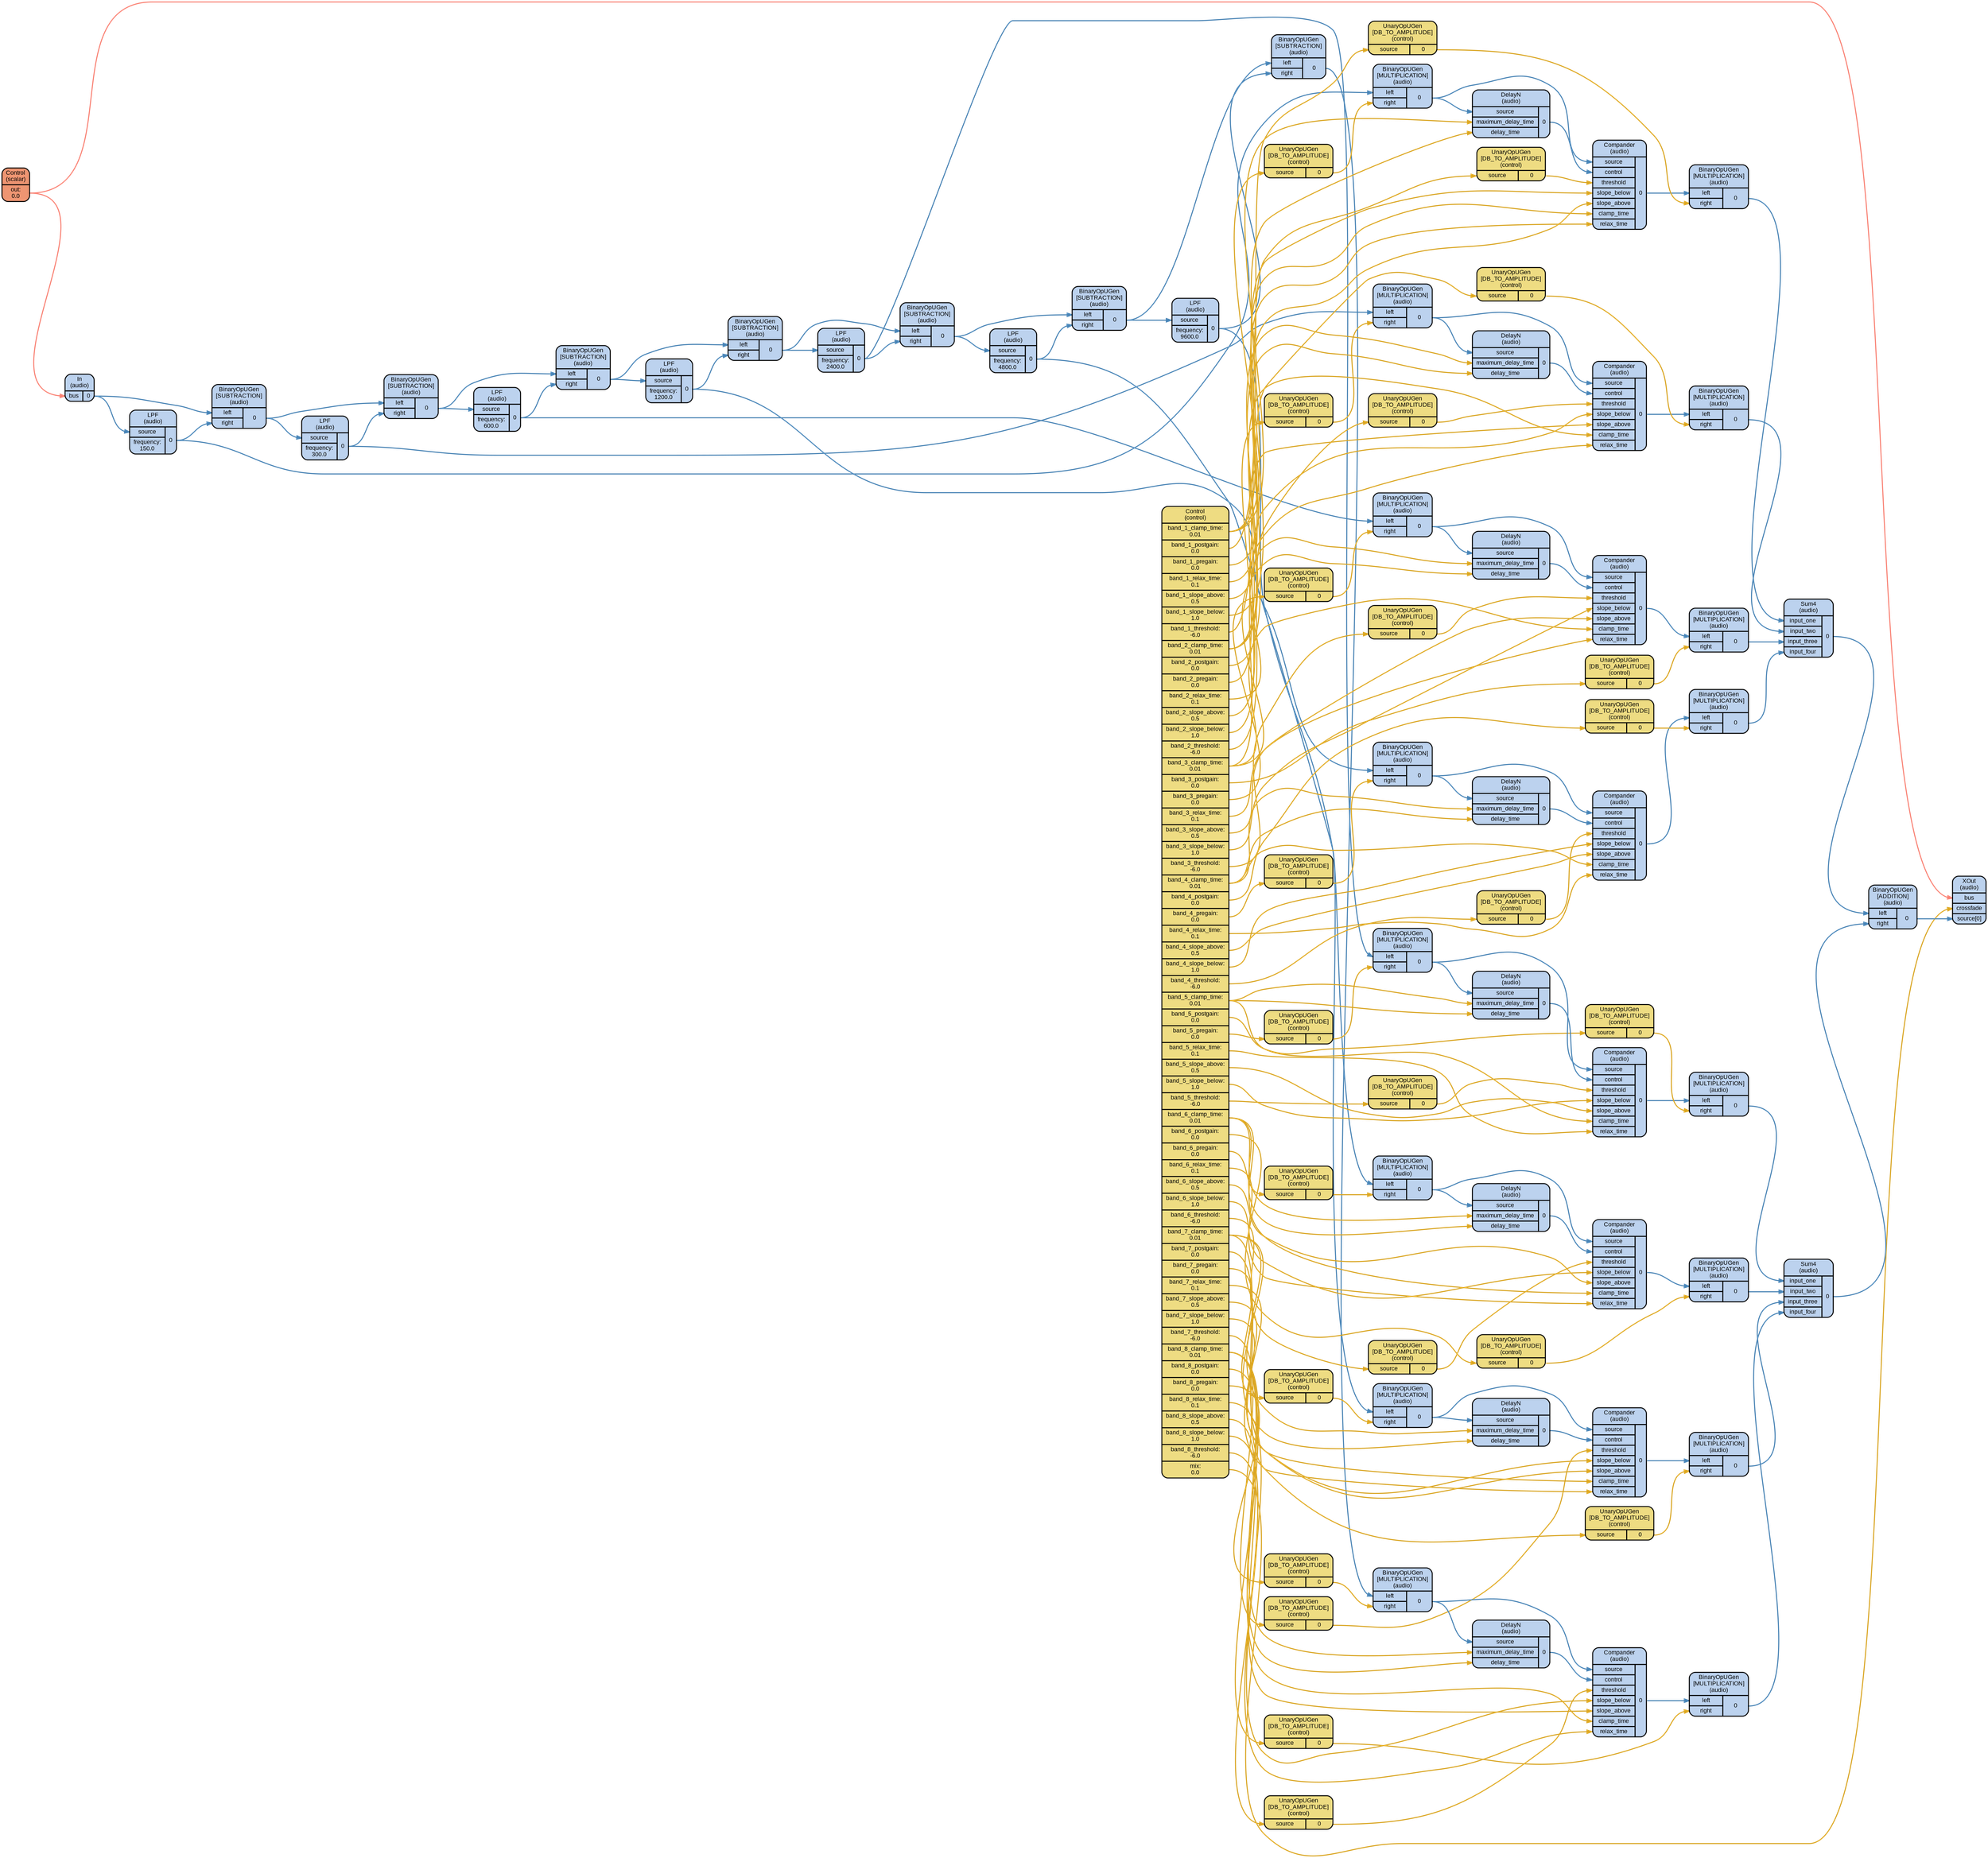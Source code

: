 digraph synthdef_8bccf083ae3aa4bd1de867c84eafda05 {
    graph [bgcolor=transparent,
        color=lightslategrey,
        dpi=72,
        fontname=Arial,
        outputorder=edgesfirst,
        overlap=prism,
        penwidth=2,
        rankdir=LR,
        ranksep=1,
        splines=spline,
        style="dotted, rounded"];
    node [fontname=Arial,
        fontsize=12,
        penwidth=2,
        shape=Mrecord,
        style="filled, rounded"];
    edge [penwidth=2];
    ugen_0 [fillcolor=lightsalmon2,
        label="<f_0> Control\n(scalar) | { { <f_1_0_0> out:\n0.0 } }"];
    ugen_1 [fillcolor=lightsteelblue2,
        label="<f_0> In\n(audio) | { { <f_1_0_0> bus } | { <f_1_1_0> 0 } }"];
    ugen_2 [fillcolor=lightsteelblue2,
        label="<f_0> LPF\n(audio) | { { <f_1_0_0> source | <f_1_0_1> frequency:\n150.0 } | { <f_1_1_0> 0 } }"];
    ugen_3 [fillcolor=lightsteelblue2,
        label="<f_0> BinaryOpUGen\n[SUBTRACTION]\n(audio) | { { <f_1_0_0> left | <f_1_0_1> right } | { <f_1_1_0> 0 } }"];
    ugen_4 [fillcolor=lightsteelblue2,
        label="<f_0> LPF\n(audio) | { { <f_1_0_0> source | <f_1_0_1> frequency:\n300.0 } | { <f_1_1_0> 0 } }"];
    ugen_5 [fillcolor=lightsteelblue2,
        label="<f_0> BinaryOpUGen\n[SUBTRACTION]\n(audio) | { { <f_1_0_0> left | <f_1_0_1> right } | { <f_1_1_0> 0 } }"];
    ugen_6 [fillcolor=lightsteelblue2,
        label="<f_0> LPF\n(audio) | { { <f_1_0_0> source | <f_1_0_1> frequency:\n600.0 } | { <f_1_1_0> 0 } }"];
    ugen_7 [fillcolor=lightsteelblue2,
        label="<f_0> BinaryOpUGen\n[SUBTRACTION]\n(audio) | { { <f_1_0_0> left | <f_1_0_1> right } | { <f_1_1_0> 0 } }"];
    ugen_8 [fillcolor=lightsteelblue2,
        label="<f_0> LPF\n(audio) | { { <f_1_0_0> source | <f_1_0_1> frequency:\n1200.0 } | { <f_1_1_0> 0 } }"];
    ugen_9 [fillcolor=lightsteelblue2,
        label="<f_0> BinaryOpUGen\n[SUBTRACTION]\n(audio) | { { <f_1_0_0> left | <f_1_0_1> right } | { <f_1_1_0> 0 } }"];
    ugen_10 [fillcolor=lightsteelblue2,
        label="<f_0> LPF\n(audio) | { { <f_1_0_0> source | <f_1_0_1> frequency:\n2400.0 } | { <f_1_1_0> 0 } }"];
    ugen_11 [fillcolor=lightsteelblue2,
        label="<f_0> BinaryOpUGen\n[SUBTRACTION]\n(audio) | { { <f_1_0_0> left | <f_1_0_1> right } | { <f_1_1_0> 0 } }"];
    ugen_12 [fillcolor=lightsteelblue2,
        label="<f_0> LPF\n(audio) | { { <f_1_0_0> source | <f_1_0_1> frequency:\n4800.0 } | { <f_1_1_0> 0 } }"];
    ugen_13 [fillcolor=lightsteelblue2,
        label="<f_0> BinaryOpUGen\n[SUBTRACTION]\n(audio) | { { <f_1_0_0> left | <f_1_0_1> right } | { <f_1_1_0> 0 } }"];
    ugen_14 [fillcolor=lightsteelblue2,
        label="<f_0> LPF\n(audio) | { { <f_1_0_0> source | <f_1_0_1> frequency:\n9600.0 } | { <f_1_1_0> 0 } }"];
    ugen_15 [fillcolor=lightsteelblue2,
        label="<f_0> BinaryOpUGen\n[SUBTRACTION]\n(audio) | { { <f_1_0_0> left | <f_1_0_1> right } | { <f_1_1_0> 0 } }"];
    ugen_16 [fillcolor=lightgoldenrod2,
        label="<f_0> Control\n(control) | { { <f_1_0_0> band_1_clamp_time:\n0.01 | <f_1_0_1> band_1_postgain:\n0.0 | <f_1_0_2> band_1_pregain:\n0.0 | <f_1_0_3> band_1_relax_time:\n0.1 | <f_1_0_4> band_1_slope_above:\n0.5 | <f_1_0_5> band_1_slope_below:\n1.0 | <f_1_0_6> band_1_threshold:\n-6.0 | <f_1_0_7> band_2_clamp_time:\n0.01 | <f_1_0_8> band_2_postgain:\n0.0 | <f_1_0_9> band_2_pregain:\n0.0 | <f_1_0_10> band_2_relax_time:\n0.1 | <f_1_0_11> band_2_slope_above:\n0.5 | <f_1_0_12> band_2_slope_below:\n1.0 | <f_1_0_13> band_2_threshold:\n-6.0 | <f_1_0_14> band_3_clamp_time:\n0.01 | <f_1_0_15> band_3_postgain:\n0.0 | <f_1_0_16> band_3_pregain:\n0.0 | <f_1_0_17> band_3_relax_time:\n0.1 | <f_1_0_18> band_3_slope_above:\n0.5 | <f_1_0_19> band_3_slope_below:\n1.0 | <f_1_0_20> band_3_threshold:\n-6.0 | <f_1_0_21> band_4_clamp_time:\n0.01 | <f_1_0_22> band_4_postgain:\n0.0 | <f_1_0_23> band_4_pregain:\n0.0 | <f_1_0_24> band_4_relax_time:\n0.1 | <f_1_0_25> band_4_slope_above:\n0.5 | <f_1_0_26> band_4_slope_below:\n1.0 | <f_1_0_27> band_4_threshold:\n-6.0 | <f_1_0_28> band_5_clamp_time:\n0.01 | <f_1_0_29> band_5_postgain:\n0.0 | <f_1_0_30> band_5_pregain:\n0.0 | <f_1_0_31> band_5_relax_time:\n0.1 | <f_1_0_32> band_5_slope_above:\n0.5 | <f_1_0_33> band_5_slope_below:\n1.0 | <f_1_0_34> band_5_threshold:\n-6.0 | <f_1_0_35> band_6_clamp_time:\n0.01 | <f_1_0_36> band_6_postgain:\n0.0 | <f_1_0_37> band_6_pregain:\n0.0 | <f_1_0_38> band_6_relax_time:\n0.1 | <f_1_0_39> band_6_slope_above:\n0.5 | <f_1_0_40> band_6_slope_below:\n1.0 | <f_1_0_41> band_6_threshold:\n-6.0 | <f_1_0_42> band_7_clamp_time:\n0.01 | <f_1_0_43> band_7_postgain:\n0.0 | <f_1_0_44> band_7_pregain:\n0.0 | <f_1_0_45> band_7_relax_time:\n0.1 | <f_1_0_46> band_7_slope_above:\n0.5 | <f_1_0_47> band_7_slope_below:\n1.0 | <f_1_0_48> band_7_threshold:\n-6.0 | <f_1_0_49> band_8_clamp_time:\n0.01 | <f_1_0_50> band_8_postgain:\n0.0 | <f_1_0_51> band_8_pregain:\n0.0 | <f_1_0_52> band_8_relax_time:\n0.1 | <f_1_0_53> band_8_slope_above:\n0.5 | <f_1_0_54> band_8_slope_below:\n1.0 | <f_1_0_55> band_8_threshold:\n-6.0 | <f_1_0_56> mix:\n0.0 } }"];
    ugen_17 [fillcolor=lightgoldenrod2,
        label="<f_0> UnaryOpUGen\n[DB_TO_AMPLITUDE]\n(control) | { { <f_1_0_0> source } | { <f_1_1_0> 0 } }"];
    ugen_18 [fillcolor=lightsteelblue2,
        label="<f_0> BinaryOpUGen\n[MULTIPLICATION]\n(audio) | { { <f_1_0_0> left | <f_1_0_1> right } | { <f_1_1_0> 0 } }"];
    ugen_19 [fillcolor=lightsteelblue2,
        label="<f_0> DelayN\n(audio) | { { <f_1_0_0> source | <f_1_0_1> maximum_delay_time | <f_1_0_2> delay_time } | { <f_1_1_0> 0 } }"];
    ugen_20 [fillcolor=lightgoldenrod2,
        label="<f_0> UnaryOpUGen\n[DB_TO_AMPLITUDE]\n(control) | { { <f_1_0_0> source } | { <f_1_1_0> 0 } }"];
    ugen_21 [fillcolor=lightsteelblue2,
        label="<f_0> Compander\n(audio) | { { <f_1_0_0> source | <f_1_0_1> control | <f_1_0_2> threshold | <f_1_0_3> slope_below | <f_1_0_4> slope_above | <f_1_0_5> clamp_time | <f_1_0_6> relax_time } | { <f_1_1_0> 0 } }"];
    ugen_22 [fillcolor=lightgoldenrod2,
        label="<f_0> UnaryOpUGen\n[DB_TO_AMPLITUDE]\n(control) | { { <f_1_0_0> source } | { <f_1_1_0> 0 } }"];
    ugen_23 [fillcolor=lightsteelblue2,
        label="<f_0> BinaryOpUGen\n[MULTIPLICATION]\n(audio) | { { <f_1_0_0> left | <f_1_0_1> right } | { <f_1_1_0> 0 } }"];
    ugen_24 [fillcolor=lightgoldenrod2,
        label="<f_0> UnaryOpUGen\n[DB_TO_AMPLITUDE]\n(control) | { { <f_1_0_0> source } | { <f_1_1_0> 0 } }"];
    ugen_25 [fillcolor=lightsteelblue2,
        label="<f_0> BinaryOpUGen\n[MULTIPLICATION]\n(audio) | { { <f_1_0_0> left | <f_1_0_1> right } | { <f_1_1_0> 0 } }"];
    ugen_26 [fillcolor=lightsteelblue2,
        label="<f_0> DelayN\n(audio) | { { <f_1_0_0> source | <f_1_0_1> maximum_delay_time | <f_1_0_2> delay_time } | { <f_1_1_0> 0 } }"];
    ugen_27 [fillcolor=lightgoldenrod2,
        label="<f_0> UnaryOpUGen\n[DB_TO_AMPLITUDE]\n(control) | { { <f_1_0_0> source } | { <f_1_1_0> 0 } }"];
    ugen_28 [fillcolor=lightsteelblue2,
        label="<f_0> Compander\n(audio) | { { <f_1_0_0> source | <f_1_0_1> control | <f_1_0_2> threshold | <f_1_0_3> slope_below | <f_1_0_4> slope_above | <f_1_0_5> clamp_time | <f_1_0_6> relax_time } | { <f_1_1_0> 0 } }"];
    ugen_29 [fillcolor=lightgoldenrod2,
        label="<f_0> UnaryOpUGen\n[DB_TO_AMPLITUDE]\n(control) | { { <f_1_0_0> source } | { <f_1_1_0> 0 } }"];
    ugen_30 [fillcolor=lightsteelblue2,
        label="<f_0> BinaryOpUGen\n[MULTIPLICATION]\n(audio) | { { <f_1_0_0> left | <f_1_0_1> right } | { <f_1_1_0> 0 } }"];
    ugen_31 [fillcolor=lightgoldenrod2,
        label="<f_0> UnaryOpUGen\n[DB_TO_AMPLITUDE]\n(control) | { { <f_1_0_0> source } | { <f_1_1_0> 0 } }"];
    ugen_32 [fillcolor=lightsteelblue2,
        label="<f_0> BinaryOpUGen\n[MULTIPLICATION]\n(audio) | { { <f_1_0_0> left | <f_1_0_1> right } | { <f_1_1_0> 0 } }"];
    ugen_33 [fillcolor=lightsteelblue2,
        label="<f_0> DelayN\n(audio) | { { <f_1_0_0> source | <f_1_0_1> maximum_delay_time | <f_1_0_2> delay_time } | { <f_1_1_0> 0 } }"];
    ugen_34 [fillcolor=lightgoldenrod2,
        label="<f_0> UnaryOpUGen\n[DB_TO_AMPLITUDE]\n(control) | { { <f_1_0_0> source } | { <f_1_1_0> 0 } }"];
    ugen_35 [fillcolor=lightsteelblue2,
        label="<f_0> Compander\n(audio) | { { <f_1_0_0> source | <f_1_0_1> control | <f_1_0_2> threshold | <f_1_0_3> slope_below | <f_1_0_4> slope_above | <f_1_0_5> clamp_time | <f_1_0_6> relax_time } | { <f_1_1_0> 0 } }"];
    ugen_36 [fillcolor=lightgoldenrod2,
        label="<f_0> UnaryOpUGen\n[DB_TO_AMPLITUDE]\n(control) | { { <f_1_0_0> source } | { <f_1_1_0> 0 } }"];
    ugen_37 [fillcolor=lightsteelblue2,
        label="<f_0> BinaryOpUGen\n[MULTIPLICATION]\n(audio) | { { <f_1_0_0> left | <f_1_0_1> right } | { <f_1_1_0> 0 } }"];
    ugen_38 [fillcolor=lightgoldenrod2,
        label="<f_0> UnaryOpUGen\n[DB_TO_AMPLITUDE]\n(control) | { { <f_1_0_0> source } | { <f_1_1_0> 0 } }"];
    ugen_39 [fillcolor=lightsteelblue2,
        label="<f_0> BinaryOpUGen\n[MULTIPLICATION]\n(audio) | { { <f_1_0_0> left | <f_1_0_1> right } | { <f_1_1_0> 0 } }"];
    ugen_40 [fillcolor=lightsteelblue2,
        label="<f_0> DelayN\n(audio) | { { <f_1_0_0> source | <f_1_0_1> maximum_delay_time | <f_1_0_2> delay_time } | { <f_1_1_0> 0 } }"];
    ugen_41 [fillcolor=lightgoldenrod2,
        label="<f_0> UnaryOpUGen\n[DB_TO_AMPLITUDE]\n(control) | { { <f_1_0_0> source } | { <f_1_1_0> 0 } }"];
    ugen_42 [fillcolor=lightsteelblue2,
        label="<f_0> Compander\n(audio) | { { <f_1_0_0> source | <f_1_0_1> control | <f_1_0_2> threshold | <f_1_0_3> slope_below | <f_1_0_4> slope_above | <f_1_0_5> clamp_time | <f_1_0_6> relax_time } | { <f_1_1_0> 0 } }"];
    ugen_43 [fillcolor=lightgoldenrod2,
        label="<f_0> UnaryOpUGen\n[DB_TO_AMPLITUDE]\n(control) | { { <f_1_0_0> source } | { <f_1_1_0> 0 } }"];
    ugen_44 [fillcolor=lightsteelblue2,
        label="<f_0> BinaryOpUGen\n[MULTIPLICATION]\n(audio) | { { <f_1_0_0> left | <f_1_0_1> right } | { <f_1_1_0> 0 } }"];
    ugen_45 [fillcolor=lightsteelblue2,
        label="<f_0> Sum4\n(audio) | { { <f_1_0_0> input_one | <f_1_0_1> input_two | <f_1_0_2> input_three | <f_1_0_3> input_four } | { <f_1_1_0> 0 } }"];
    ugen_46 [fillcolor=lightgoldenrod2,
        label="<f_0> UnaryOpUGen\n[DB_TO_AMPLITUDE]\n(control) | { { <f_1_0_0> source } | { <f_1_1_0> 0 } }"];
    ugen_47 [fillcolor=lightsteelblue2,
        label="<f_0> BinaryOpUGen\n[MULTIPLICATION]\n(audio) | { { <f_1_0_0> left | <f_1_0_1> right } | { <f_1_1_0> 0 } }"];
    ugen_48 [fillcolor=lightsteelblue2,
        label="<f_0> DelayN\n(audio) | { { <f_1_0_0> source | <f_1_0_1> maximum_delay_time | <f_1_0_2> delay_time } | { <f_1_1_0> 0 } }"];
    ugen_49 [fillcolor=lightgoldenrod2,
        label="<f_0> UnaryOpUGen\n[DB_TO_AMPLITUDE]\n(control) | { { <f_1_0_0> source } | { <f_1_1_0> 0 } }"];
    ugen_50 [fillcolor=lightsteelblue2,
        label="<f_0> Compander\n(audio) | { { <f_1_0_0> source | <f_1_0_1> control | <f_1_0_2> threshold | <f_1_0_3> slope_below | <f_1_0_4> slope_above | <f_1_0_5> clamp_time | <f_1_0_6> relax_time } | { <f_1_1_0> 0 } }"];
    ugen_51 [fillcolor=lightgoldenrod2,
        label="<f_0> UnaryOpUGen\n[DB_TO_AMPLITUDE]\n(control) | { { <f_1_0_0> source } | { <f_1_1_0> 0 } }"];
    ugen_52 [fillcolor=lightsteelblue2,
        label="<f_0> BinaryOpUGen\n[MULTIPLICATION]\n(audio) | { { <f_1_0_0> left | <f_1_0_1> right } | { <f_1_1_0> 0 } }"];
    ugen_53 [fillcolor=lightgoldenrod2,
        label="<f_0> UnaryOpUGen\n[DB_TO_AMPLITUDE]\n(control) | { { <f_1_0_0> source } | { <f_1_1_0> 0 } }"];
    ugen_54 [fillcolor=lightsteelblue2,
        label="<f_0> BinaryOpUGen\n[MULTIPLICATION]\n(audio) | { { <f_1_0_0> left | <f_1_0_1> right } | { <f_1_1_0> 0 } }"];
    ugen_55 [fillcolor=lightsteelblue2,
        label="<f_0> DelayN\n(audio) | { { <f_1_0_0> source | <f_1_0_1> maximum_delay_time | <f_1_0_2> delay_time } | { <f_1_1_0> 0 } }"];
    ugen_56 [fillcolor=lightgoldenrod2,
        label="<f_0> UnaryOpUGen\n[DB_TO_AMPLITUDE]\n(control) | { { <f_1_0_0> source } | { <f_1_1_0> 0 } }"];
    ugen_57 [fillcolor=lightsteelblue2,
        label="<f_0> Compander\n(audio) | { { <f_1_0_0> source | <f_1_0_1> control | <f_1_0_2> threshold | <f_1_0_3> slope_below | <f_1_0_4> slope_above | <f_1_0_5> clamp_time | <f_1_0_6> relax_time } | { <f_1_1_0> 0 } }"];
    ugen_58 [fillcolor=lightgoldenrod2,
        label="<f_0> UnaryOpUGen\n[DB_TO_AMPLITUDE]\n(control) | { { <f_1_0_0> source } | { <f_1_1_0> 0 } }"];
    ugen_59 [fillcolor=lightsteelblue2,
        label="<f_0> BinaryOpUGen\n[MULTIPLICATION]\n(audio) | { { <f_1_0_0> left | <f_1_0_1> right } | { <f_1_1_0> 0 } }"];
    ugen_60 [fillcolor=lightgoldenrod2,
        label="<f_0> UnaryOpUGen\n[DB_TO_AMPLITUDE]\n(control) | { { <f_1_0_0> source } | { <f_1_1_0> 0 } }"];
    ugen_61 [fillcolor=lightsteelblue2,
        label="<f_0> BinaryOpUGen\n[MULTIPLICATION]\n(audio) | { { <f_1_0_0> left | <f_1_0_1> right } | { <f_1_1_0> 0 } }"];
    ugen_62 [fillcolor=lightsteelblue2,
        label="<f_0> DelayN\n(audio) | { { <f_1_0_0> source | <f_1_0_1> maximum_delay_time | <f_1_0_2> delay_time } | { <f_1_1_0> 0 } }"];
    ugen_63 [fillcolor=lightgoldenrod2,
        label="<f_0> UnaryOpUGen\n[DB_TO_AMPLITUDE]\n(control) | { { <f_1_0_0> source } | { <f_1_1_0> 0 } }"];
    ugen_64 [fillcolor=lightsteelblue2,
        label="<f_0> Compander\n(audio) | { { <f_1_0_0> source | <f_1_0_1> control | <f_1_0_2> threshold | <f_1_0_3> slope_below | <f_1_0_4> slope_above | <f_1_0_5> clamp_time | <f_1_0_6> relax_time } | { <f_1_1_0> 0 } }"];
    ugen_65 [fillcolor=lightgoldenrod2,
        label="<f_0> UnaryOpUGen\n[DB_TO_AMPLITUDE]\n(control) | { { <f_1_0_0> source } | { <f_1_1_0> 0 } }"];
    ugen_66 [fillcolor=lightsteelblue2,
        label="<f_0> BinaryOpUGen\n[MULTIPLICATION]\n(audio) | { { <f_1_0_0> left | <f_1_0_1> right } | { <f_1_1_0> 0 } }"];
    ugen_67 [fillcolor=lightgoldenrod2,
        label="<f_0> UnaryOpUGen\n[DB_TO_AMPLITUDE]\n(control) | { { <f_1_0_0> source } | { <f_1_1_0> 0 } }"];
    ugen_68 [fillcolor=lightsteelblue2,
        label="<f_0> BinaryOpUGen\n[MULTIPLICATION]\n(audio) | { { <f_1_0_0> left | <f_1_0_1> right } | { <f_1_1_0> 0 } }"];
    ugen_69 [fillcolor=lightsteelblue2,
        label="<f_0> DelayN\n(audio) | { { <f_1_0_0> source | <f_1_0_1> maximum_delay_time | <f_1_0_2> delay_time } | { <f_1_1_0> 0 } }"];
    ugen_70 [fillcolor=lightgoldenrod2,
        label="<f_0> UnaryOpUGen\n[DB_TO_AMPLITUDE]\n(control) | { { <f_1_0_0> source } | { <f_1_1_0> 0 } }"];
    ugen_71 [fillcolor=lightsteelblue2,
        label="<f_0> Compander\n(audio) | { { <f_1_0_0> source | <f_1_0_1> control | <f_1_0_2> threshold | <f_1_0_3> slope_below | <f_1_0_4> slope_above | <f_1_0_5> clamp_time | <f_1_0_6> relax_time } | { <f_1_1_0> 0 } }"];
    ugen_72 [fillcolor=lightgoldenrod2,
        label="<f_0> UnaryOpUGen\n[DB_TO_AMPLITUDE]\n(control) | { { <f_1_0_0> source } | { <f_1_1_0> 0 } }"];
    ugen_73 [fillcolor=lightsteelblue2,
        label="<f_0> BinaryOpUGen\n[MULTIPLICATION]\n(audio) | { { <f_1_0_0> left | <f_1_0_1> right } | { <f_1_1_0> 0 } }"];
    ugen_74 [fillcolor=lightsteelblue2,
        label="<f_0> Sum4\n(audio) | { { <f_1_0_0> input_one | <f_1_0_1> input_two | <f_1_0_2> input_three | <f_1_0_3> input_four } | { <f_1_1_0> 0 } }"];
    ugen_75 [fillcolor=lightsteelblue2,
        label="<f_0> BinaryOpUGen\n[ADDITION]\n(audio) | { { <f_1_0_0> left | <f_1_0_1> right } | { <f_1_1_0> 0 } }"];
    ugen_76 [fillcolor=lightsteelblue2,
        label="<f_0> XOut\n(audio) | { { <f_1_0_0> bus | <f_1_0_1> crossfade | <f_1_0_2> source[0] } }"];
    ugen_0:f_1_0_0:e -> ugen_1:f_1_0_0:w [color=salmon];
    ugen_0:f_1_0_0:e -> ugen_76:f_1_0_0:w [color=salmon];
    ugen_1:f_1_1_0:e -> ugen_2:f_1_0_0:w [color=steelblue];
    ugen_1:f_1_1_0:e -> ugen_3:f_1_0_0:w [color=steelblue];
    ugen_2:f_1_1_0:e -> ugen_3:f_1_0_1:w [color=steelblue];
    ugen_2:f_1_1_0:e -> ugen_18:f_1_0_0:w [color=steelblue];
    ugen_3:f_1_1_0:e -> ugen_4:f_1_0_0:w [color=steelblue];
    ugen_3:f_1_1_0:e -> ugen_5:f_1_0_0:w [color=steelblue];
    ugen_4:f_1_1_0:e -> ugen_5:f_1_0_1:w [color=steelblue];
    ugen_4:f_1_1_0:e -> ugen_25:f_1_0_0:w [color=steelblue];
    ugen_5:f_1_1_0:e -> ugen_6:f_1_0_0:w [color=steelblue];
    ugen_5:f_1_1_0:e -> ugen_7:f_1_0_0:w [color=steelblue];
    ugen_6:f_1_1_0:e -> ugen_7:f_1_0_1:w [color=steelblue];
    ugen_6:f_1_1_0:e -> ugen_32:f_1_0_0:w [color=steelblue];
    ugen_7:f_1_1_0:e -> ugen_8:f_1_0_0:w [color=steelblue];
    ugen_7:f_1_1_0:e -> ugen_9:f_1_0_0:w [color=steelblue];
    ugen_8:f_1_1_0:e -> ugen_9:f_1_0_1:w [color=steelblue];
    ugen_8:f_1_1_0:e -> ugen_39:f_1_0_0:w [color=steelblue];
    ugen_9:f_1_1_0:e -> ugen_10:f_1_0_0:w [color=steelblue];
    ugen_9:f_1_1_0:e -> ugen_11:f_1_0_0:w [color=steelblue];
    ugen_10:f_1_1_0:e -> ugen_11:f_1_0_1:w [color=steelblue];
    ugen_10:f_1_1_0:e -> ugen_47:f_1_0_0:w [color=steelblue];
    ugen_11:f_1_1_0:e -> ugen_12:f_1_0_0:w [color=steelblue];
    ugen_11:f_1_1_0:e -> ugen_13:f_1_0_0:w [color=steelblue];
    ugen_12:f_1_1_0:e -> ugen_13:f_1_0_1:w [color=steelblue];
    ugen_12:f_1_1_0:e -> ugen_54:f_1_0_0:w [color=steelblue];
    ugen_13:f_1_1_0:e -> ugen_14:f_1_0_0:w [color=steelblue];
    ugen_13:f_1_1_0:e -> ugen_15:f_1_0_0:w [color=steelblue];
    ugen_14:f_1_1_0:e -> ugen_15:f_1_0_1:w [color=steelblue];
    ugen_14:f_1_1_0:e -> ugen_61:f_1_0_0:w [color=steelblue];
    ugen_15:f_1_1_0:e -> ugen_68:f_1_0_0:w [color=steelblue];
    ugen_16:f_1_0_0:e -> ugen_19:f_1_0_1:w [color=goldenrod];
    ugen_16:f_1_0_0:e -> ugen_19:f_1_0_2:w [color=goldenrod];
    ugen_16:f_1_0_0:e -> ugen_21:f_1_0_5:w [color=goldenrod];
    ugen_16:f_1_0_1:e -> ugen_22:f_1_0_0:w [color=goldenrod];
    ugen_16:f_1_0_2:e -> ugen_17:f_1_0_0:w [color=goldenrod];
    ugen_16:f_1_0_3:e -> ugen_21:f_1_0_6:w [color=goldenrod];
    ugen_16:f_1_0_4:e -> ugen_21:f_1_0_4:w [color=goldenrod];
    ugen_16:f_1_0_5:e -> ugen_21:f_1_0_3:w [color=goldenrod];
    ugen_16:f_1_0_6:e -> ugen_20:f_1_0_0:w [color=goldenrod];
    ugen_16:f_1_0_7:e -> ugen_26:f_1_0_1:w [color=goldenrod];
    ugen_16:f_1_0_7:e -> ugen_26:f_1_0_2:w [color=goldenrod];
    ugen_16:f_1_0_7:e -> ugen_28:f_1_0_5:w [color=goldenrod];
    ugen_16:f_1_0_8:e -> ugen_29:f_1_0_0:w [color=goldenrod];
    ugen_16:f_1_0_9:e -> ugen_24:f_1_0_0:w [color=goldenrod];
    ugen_16:f_1_0_10:e -> ugen_28:f_1_0_6:w [color=goldenrod];
    ugen_16:f_1_0_11:e -> ugen_28:f_1_0_4:w [color=goldenrod];
    ugen_16:f_1_0_12:e -> ugen_28:f_1_0_3:w [color=goldenrod];
    ugen_16:f_1_0_13:e -> ugen_27:f_1_0_0:w [color=goldenrod];
    ugen_16:f_1_0_14:e -> ugen_33:f_1_0_1:w [color=goldenrod];
    ugen_16:f_1_0_14:e -> ugen_33:f_1_0_2:w [color=goldenrod];
    ugen_16:f_1_0_14:e -> ugen_35:f_1_0_5:w [color=goldenrod];
    ugen_16:f_1_0_15:e -> ugen_36:f_1_0_0:w [color=goldenrod];
    ugen_16:f_1_0_16:e -> ugen_31:f_1_0_0:w [color=goldenrod];
    ugen_16:f_1_0_17:e -> ugen_35:f_1_0_6:w [color=goldenrod];
    ugen_16:f_1_0_18:e -> ugen_35:f_1_0_4:w [color=goldenrod];
    ugen_16:f_1_0_19:e -> ugen_35:f_1_0_3:w [color=goldenrod];
    ugen_16:f_1_0_20:e -> ugen_34:f_1_0_0:w [color=goldenrod];
    ugen_16:f_1_0_21:e -> ugen_40:f_1_0_1:w [color=goldenrod];
    ugen_16:f_1_0_21:e -> ugen_40:f_1_0_2:w [color=goldenrod];
    ugen_16:f_1_0_21:e -> ugen_42:f_1_0_5:w [color=goldenrod];
    ugen_16:f_1_0_22:e -> ugen_43:f_1_0_0:w [color=goldenrod];
    ugen_16:f_1_0_23:e -> ugen_38:f_1_0_0:w [color=goldenrod];
    ugen_16:f_1_0_24:e -> ugen_42:f_1_0_6:w [color=goldenrod];
    ugen_16:f_1_0_25:e -> ugen_42:f_1_0_4:w [color=goldenrod];
    ugen_16:f_1_0_26:e -> ugen_42:f_1_0_3:w [color=goldenrod];
    ugen_16:f_1_0_27:e -> ugen_41:f_1_0_0:w [color=goldenrod];
    ugen_16:f_1_0_28:e -> ugen_48:f_1_0_1:w [color=goldenrod];
    ugen_16:f_1_0_28:e -> ugen_48:f_1_0_2:w [color=goldenrod];
    ugen_16:f_1_0_28:e -> ugen_50:f_1_0_5:w [color=goldenrod];
    ugen_16:f_1_0_29:e -> ugen_51:f_1_0_0:w [color=goldenrod];
    ugen_16:f_1_0_30:e -> ugen_46:f_1_0_0:w [color=goldenrod];
    ugen_16:f_1_0_31:e -> ugen_50:f_1_0_6:w [color=goldenrod];
    ugen_16:f_1_0_32:e -> ugen_50:f_1_0_4:w [color=goldenrod];
    ugen_16:f_1_0_33:e -> ugen_50:f_1_0_3:w [color=goldenrod];
    ugen_16:f_1_0_34:e -> ugen_49:f_1_0_0:w [color=goldenrod];
    ugen_16:f_1_0_35:e -> ugen_55:f_1_0_1:w [color=goldenrod];
    ugen_16:f_1_0_35:e -> ugen_55:f_1_0_2:w [color=goldenrod];
    ugen_16:f_1_0_35:e -> ugen_57:f_1_0_5:w [color=goldenrod];
    ugen_16:f_1_0_36:e -> ugen_58:f_1_0_0:w [color=goldenrod];
    ugen_16:f_1_0_37:e -> ugen_53:f_1_0_0:w [color=goldenrod];
    ugen_16:f_1_0_38:e -> ugen_57:f_1_0_6:w [color=goldenrod];
    ugen_16:f_1_0_39:e -> ugen_57:f_1_0_4:w [color=goldenrod];
    ugen_16:f_1_0_40:e -> ugen_57:f_1_0_3:w [color=goldenrod];
    ugen_16:f_1_0_41:e -> ugen_56:f_1_0_0:w [color=goldenrod];
    ugen_16:f_1_0_42:e -> ugen_62:f_1_0_1:w [color=goldenrod];
    ugen_16:f_1_0_42:e -> ugen_62:f_1_0_2:w [color=goldenrod];
    ugen_16:f_1_0_42:e -> ugen_64:f_1_0_5:w [color=goldenrod];
    ugen_16:f_1_0_43:e -> ugen_65:f_1_0_0:w [color=goldenrod];
    ugen_16:f_1_0_44:e -> ugen_60:f_1_0_0:w [color=goldenrod];
    ugen_16:f_1_0_45:e -> ugen_64:f_1_0_6:w [color=goldenrod];
    ugen_16:f_1_0_46:e -> ugen_64:f_1_0_4:w [color=goldenrod];
    ugen_16:f_1_0_47:e -> ugen_64:f_1_0_3:w [color=goldenrod];
    ugen_16:f_1_0_48:e -> ugen_63:f_1_0_0:w [color=goldenrod];
    ugen_16:f_1_0_49:e -> ugen_69:f_1_0_1:w [color=goldenrod];
    ugen_16:f_1_0_49:e -> ugen_69:f_1_0_2:w [color=goldenrod];
    ugen_16:f_1_0_49:e -> ugen_71:f_1_0_5:w [color=goldenrod];
    ugen_16:f_1_0_50:e -> ugen_72:f_1_0_0:w [color=goldenrod];
    ugen_16:f_1_0_51:e -> ugen_67:f_1_0_0:w [color=goldenrod];
    ugen_16:f_1_0_52:e -> ugen_71:f_1_0_6:w [color=goldenrod];
    ugen_16:f_1_0_53:e -> ugen_71:f_1_0_4:w [color=goldenrod];
    ugen_16:f_1_0_54:e -> ugen_71:f_1_0_3:w [color=goldenrod];
    ugen_16:f_1_0_55:e -> ugen_70:f_1_0_0:w [color=goldenrod];
    ugen_16:f_1_0_56:e -> ugen_76:f_1_0_1:w [color=goldenrod];
    ugen_17:f_1_1_0:e -> ugen_18:f_1_0_1:w [color=goldenrod];
    ugen_18:f_1_1_0:e -> ugen_19:f_1_0_0:w [color=steelblue];
    ugen_18:f_1_1_0:e -> ugen_21:f_1_0_0:w [color=steelblue];
    ugen_19:f_1_1_0:e -> ugen_21:f_1_0_1:w [color=steelblue];
    ugen_20:f_1_1_0:e -> ugen_21:f_1_0_2:w [color=goldenrod];
    ugen_21:f_1_1_0:e -> ugen_23:f_1_0_0:w [color=steelblue];
    ugen_22:f_1_1_0:e -> ugen_23:f_1_0_1:w [color=goldenrod];
    ugen_23:f_1_1_0:e -> ugen_45:f_1_0_0:w [color=steelblue];
    ugen_24:f_1_1_0:e -> ugen_25:f_1_0_1:w [color=goldenrod];
    ugen_25:f_1_1_0:e -> ugen_26:f_1_0_0:w [color=steelblue];
    ugen_25:f_1_1_0:e -> ugen_28:f_1_0_0:w [color=steelblue];
    ugen_26:f_1_1_0:e -> ugen_28:f_1_0_1:w [color=steelblue];
    ugen_27:f_1_1_0:e -> ugen_28:f_1_0_2:w [color=goldenrod];
    ugen_28:f_1_1_0:e -> ugen_30:f_1_0_0:w [color=steelblue];
    ugen_29:f_1_1_0:e -> ugen_30:f_1_0_1:w [color=goldenrod];
    ugen_30:f_1_1_0:e -> ugen_45:f_1_0_1:w [color=steelblue];
    ugen_31:f_1_1_0:e -> ugen_32:f_1_0_1:w [color=goldenrod];
    ugen_32:f_1_1_0:e -> ugen_33:f_1_0_0:w [color=steelblue];
    ugen_32:f_1_1_0:e -> ugen_35:f_1_0_0:w [color=steelblue];
    ugen_33:f_1_1_0:e -> ugen_35:f_1_0_1:w [color=steelblue];
    ugen_34:f_1_1_0:e -> ugen_35:f_1_0_2:w [color=goldenrod];
    ugen_35:f_1_1_0:e -> ugen_37:f_1_0_0:w [color=steelblue];
    ugen_36:f_1_1_0:e -> ugen_37:f_1_0_1:w [color=goldenrod];
    ugen_37:f_1_1_0:e -> ugen_45:f_1_0_2:w [color=steelblue];
    ugen_38:f_1_1_0:e -> ugen_39:f_1_0_1:w [color=goldenrod];
    ugen_39:f_1_1_0:e -> ugen_40:f_1_0_0:w [color=steelblue];
    ugen_39:f_1_1_0:e -> ugen_42:f_1_0_0:w [color=steelblue];
    ugen_40:f_1_1_0:e -> ugen_42:f_1_0_1:w [color=steelblue];
    ugen_41:f_1_1_0:e -> ugen_42:f_1_0_2:w [color=goldenrod];
    ugen_42:f_1_1_0:e -> ugen_44:f_1_0_0:w [color=steelblue];
    ugen_43:f_1_1_0:e -> ugen_44:f_1_0_1:w [color=goldenrod];
    ugen_44:f_1_1_0:e -> ugen_45:f_1_0_3:w [color=steelblue];
    ugen_45:f_1_1_0:e -> ugen_75:f_1_0_0:w [color=steelblue];
    ugen_46:f_1_1_0:e -> ugen_47:f_1_0_1:w [color=goldenrod];
    ugen_47:f_1_1_0:e -> ugen_48:f_1_0_0:w [color=steelblue];
    ugen_47:f_1_1_0:e -> ugen_50:f_1_0_0:w [color=steelblue];
    ugen_48:f_1_1_0:e -> ugen_50:f_1_0_1:w [color=steelblue];
    ugen_49:f_1_1_0:e -> ugen_50:f_1_0_2:w [color=goldenrod];
    ugen_50:f_1_1_0:e -> ugen_52:f_1_0_0:w [color=steelblue];
    ugen_51:f_1_1_0:e -> ugen_52:f_1_0_1:w [color=goldenrod];
    ugen_52:f_1_1_0:e -> ugen_74:f_1_0_0:w [color=steelblue];
    ugen_53:f_1_1_0:e -> ugen_54:f_1_0_1:w [color=goldenrod];
    ugen_54:f_1_1_0:e -> ugen_55:f_1_0_0:w [color=steelblue];
    ugen_54:f_1_1_0:e -> ugen_57:f_1_0_0:w [color=steelblue];
    ugen_55:f_1_1_0:e -> ugen_57:f_1_0_1:w [color=steelblue];
    ugen_56:f_1_1_0:e -> ugen_57:f_1_0_2:w [color=goldenrod];
    ugen_57:f_1_1_0:e -> ugen_59:f_1_0_0:w [color=steelblue];
    ugen_58:f_1_1_0:e -> ugen_59:f_1_0_1:w [color=goldenrod];
    ugen_59:f_1_1_0:e -> ugen_74:f_1_0_1:w [color=steelblue];
    ugen_60:f_1_1_0:e -> ugen_61:f_1_0_1:w [color=goldenrod];
    ugen_61:f_1_1_0:e -> ugen_62:f_1_0_0:w [color=steelblue];
    ugen_61:f_1_1_0:e -> ugen_64:f_1_0_0:w [color=steelblue];
    ugen_62:f_1_1_0:e -> ugen_64:f_1_0_1:w [color=steelblue];
    ugen_63:f_1_1_0:e -> ugen_64:f_1_0_2:w [color=goldenrod];
    ugen_64:f_1_1_0:e -> ugen_66:f_1_0_0:w [color=steelblue];
    ugen_65:f_1_1_0:e -> ugen_66:f_1_0_1:w [color=goldenrod];
    ugen_66:f_1_1_0:e -> ugen_74:f_1_0_2:w [color=steelblue];
    ugen_67:f_1_1_0:e -> ugen_68:f_1_0_1:w [color=goldenrod];
    ugen_68:f_1_1_0:e -> ugen_69:f_1_0_0:w [color=steelblue];
    ugen_68:f_1_1_0:e -> ugen_71:f_1_0_0:w [color=steelblue];
    ugen_69:f_1_1_0:e -> ugen_71:f_1_0_1:w [color=steelblue];
    ugen_70:f_1_1_0:e -> ugen_71:f_1_0_2:w [color=goldenrod];
    ugen_71:f_1_1_0:e -> ugen_73:f_1_0_0:w [color=steelblue];
    ugen_72:f_1_1_0:e -> ugen_73:f_1_0_1:w [color=goldenrod];
    ugen_73:f_1_1_0:e -> ugen_74:f_1_0_3:w [color=steelblue];
    ugen_74:f_1_1_0:e -> ugen_75:f_1_0_1:w [color=steelblue];
    ugen_75:f_1_1_0:e -> ugen_76:f_1_0_2:w [color=steelblue];
}